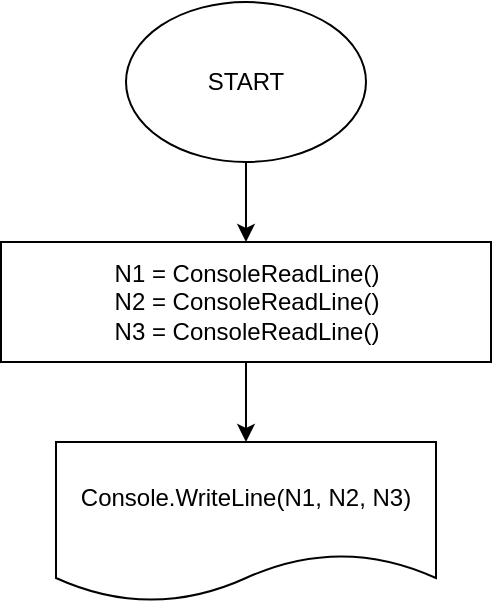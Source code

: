 <mxfile>
    <diagram id="YJO78P73yxt3FNNVUtzb" name="Страница 1">
        <mxGraphModel dx="980" dy="380" grid="1" gridSize="10" guides="1" tooltips="1" connect="1" arrows="1" fold="1" page="1" pageScale="1" pageWidth="827" pageHeight="1169" math="0" shadow="0">
            <root>
                <mxCell id="0"/>
                <mxCell id="1" parent="0"/>
                <mxCell id="4" value="" style="edgeStyle=none;html=1;" edge="1" parent="1" source="2" target="3">
                    <mxGeometry relative="1" as="geometry"/>
                </mxCell>
                <mxCell id="2" value="START" style="ellipse;whiteSpace=wrap;html=1;" vertex="1" parent="1">
                    <mxGeometry x="360" y="40" width="120" height="80" as="geometry"/>
                </mxCell>
                <mxCell id="12" value="" style="edgeStyle=none;html=1;" edge="1" parent="1" source="3" target="11">
                    <mxGeometry relative="1" as="geometry"/>
                </mxCell>
                <mxCell id="3" value="N1 = ConsoleReadLine()&lt;br&gt;N2 = ConsoleReadLine()&lt;br&gt;N3 = ConsoleReadLine()" style="whiteSpace=wrap;html=1;" vertex="1" parent="1">
                    <mxGeometry x="297.5" y="160" width="245" height="60" as="geometry"/>
                </mxCell>
                <mxCell id="11" value="Console.WriteLine(N1, N2, N3)" style="shape=document;whiteSpace=wrap;html=1;boundedLbl=1;" vertex="1" parent="1">
                    <mxGeometry x="325" y="260" width="190" height="80" as="geometry"/>
                </mxCell>
            </root>
        </mxGraphModel>
    </diagram>
</mxfile>